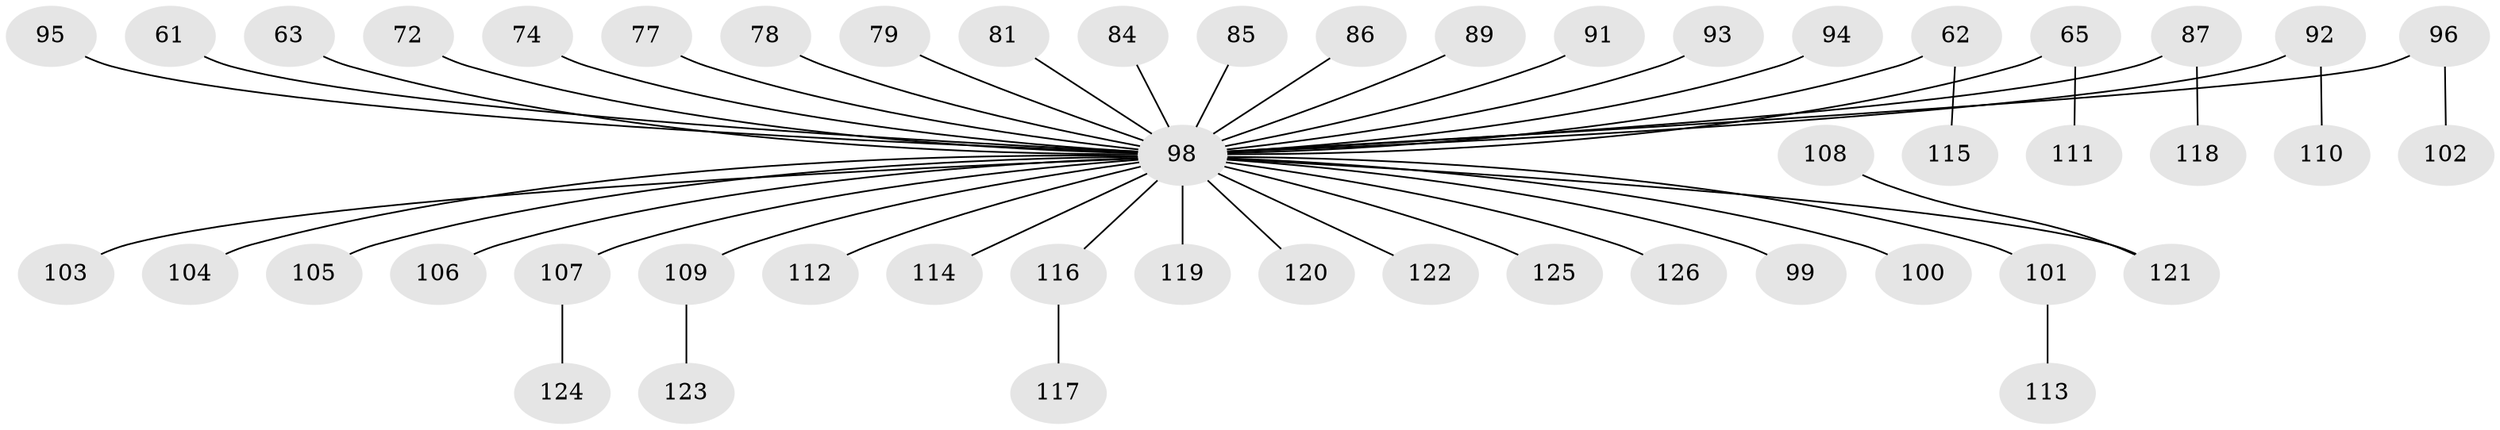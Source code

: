 // original degree distribution, {4: 0.03968253968253968, 7: 0.023809523809523808, 3: 0.16666666666666666, 6: 0.023809523809523808, 2: 0.20634920634920634, 1: 0.5238095238095238, 5: 0.015873015873015872}
// Generated by graph-tools (version 1.1) at 2025/56/03/04/25 21:56:37]
// undirected, 50 vertices, 49 edges
graph export_dot {
graph [start="1"]
  node [color=gray90,style=filled];
  61;
  62;
  63;
  65;
  72;
  74;
  77;
  78;
  79;
  81;
  84;
  85;
  86;
  87;
  89;
  91;
  92 [super="+88"];
  93;
  94;
  95;
  96;
  98 [super="+40+59+75+97+60"];
  99;
  100;
  101;
  102;
  103;
  104;
  105;
  106;
  107;
  108;
  109;
  110;
  111;
  112;
  113;
  114;
  115;
  116 [super="+64"];
  117;
  118;
  119;
  120 [super="+6"];
  121 [super="+83"];
  122;
  123;
  124;
  125;
  126;
  61 -- 98;
  62 -- 115;
  62 -- 98;
  63 -- 98;
  65 -- 111;
  65 -- 98;
  72 -- 98;
  74 -- 98;
  77 -- 98;
  78 -- 98;
  79 -- 98;
  81 -- 98;
  84 -- 98;
  85 -- 98;
  86 -- 98;
  87 -- 118;
  87 -- 98;
  89 -- 98;
  91 -- 98;
  92 -- 110;
  92 -- 98;
  93 -- 98;
  94 -- 98;
  95 -- 98;
  96 -- 102;
  96 -- 98;
  98 -- 107;
  98 -- 125;
  98 -- 99;
  98 -- 100;
  98 -- 101;
  98 -- 126;
  98 -- 103;
  98 -- 104;
  98 -- 105;
  98 -- 106;
  98 -- 109;
  98 -- 112;
  98 -- 114;
  98 -- 116;
  98 -- 119;
  98 -- 120;
  98 -- 121;
  98 -- 122;
  101 -- 113;
  107 -- 124;
  108 -- 121;
  109 -- 123;
  116 -- 117;
}
